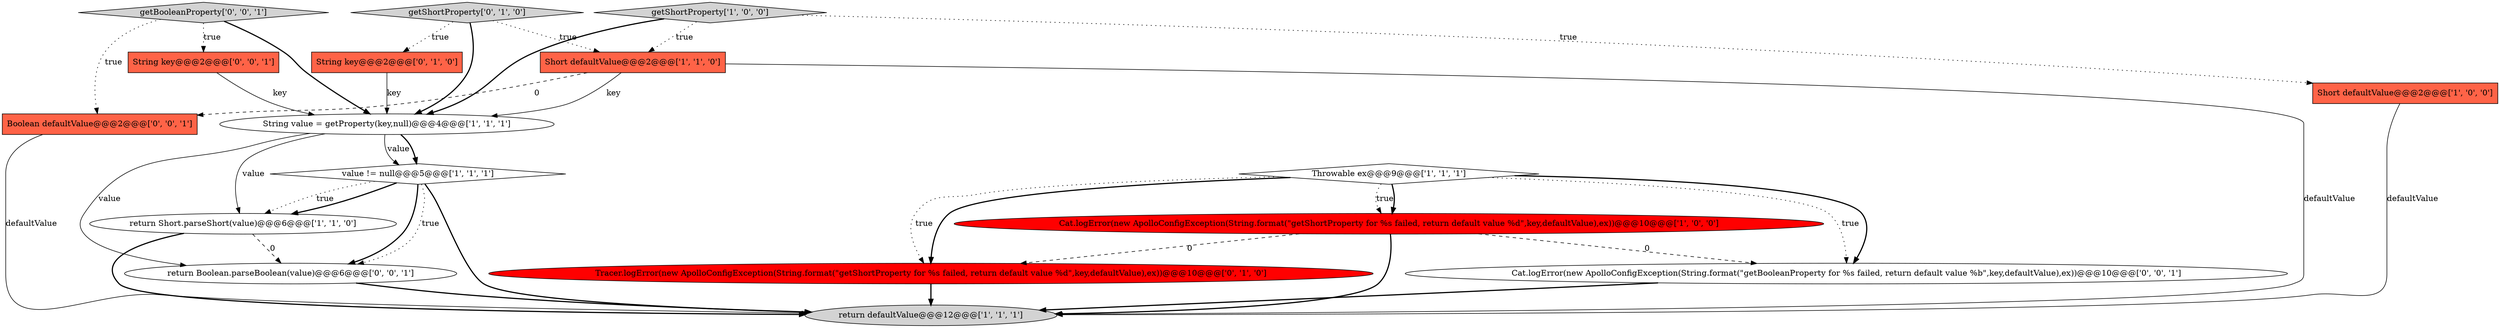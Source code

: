 digraph {
12 [style = filled, label = "getBooleanProperty['0', '0', '1']", fillcolor = lightgray, shape = diamond image = "AAA0AAABBB3BBB"];
14 [style = filled, label = "return Boolean.parseBoolean(value)@@@6@@@['0', '0', '1']", fillcolor = white, shape = ellipse image = "AAA0AAABBB3BBB"];
7 [style = filled, label = "return defaultValue@@@12@@@['1', '1', '1']", fillcolor = lightgray, shape = ellipse image = "AAA0AAABBB1BBB"];
9 [style = filled, label = "String key@@@2@@@['0', '1', '0']", fillcolor = tomato, shape = box image = "AAA0AAABBB2BBB"];
8 [style = filled, label = "Cat.logError(new ApolloConfigException(String.format(\"getShortProperty for %s failed, return default value %d\",key,defaultValue),ex))@@@10@@@['1', '0', '0']", fillcolor = red, shape = ellipse image = "AAA1AAABBB1BBB"];
13 [style = filled, label = "String key@@@2@@@['0', '0', '1']", fillcolor = tomato, shape = box image = "AAA0AAABBB3BBB"];
1 [style = filled, label = "getShortProperty['1', '0', '0']", fillcolor = lightgray, shape = diamond image = "AAA0AAABBB1BBB"];
4 [style = filled, label = "Short defaultValue@@@2@@@['1', '1', '0']", fillcolor = tomato, shape = box image = "AAA0AAABBB1BBB"];
3 [style = filled, label = "return Short.parseShort(value)@@@6@@@['1', '1', '0']", fillcolor = white, shape = ellipse image = "AAA0AAABBB1BBB"];
5 [style = filled, label = "String value = getProperty(key,null)@@@4@@@['1', '1', '1']", fillcolor = white, shape = ellipse image = "AAA0AAABBB1BBB"];
11 [style = filled, label = "getShortProperty['0', '1', '0']", fillcolor = lightgray, shape = diamond image = "AAA0AAABBB2BBB"];
15 [style = filled, label = "Boolean defaultValue@@@2@@@['0', '0', '1']", fillcolor = tomato, shape = box image = "AAA0AAABBB3BBB"];
0 [style = filled, label = "Short defaultValue@@@2@@@['1', '0', '0']", fillcolor = tomato, shape = box image = "AAA0AAABBB1BBB"];
16 [style = filled, label = "Cat.logError(new ApolloConfigException(String.format(\"getBooleanProperty for %s failed, return default value %b\",key,defaultValue),ex))@@@10@@@['0', '0', '1']", fillcolor = white, shape = ellipse image = "AAA0AAABBB3BBB"];
10 [style = filled, label = "Tracer.logError(new ApolloConfigException(String.format(\"getShortProperty for %s failed, return default value %d\",key,defaultValue),ex))@@@10@@@['0', '1', '0']", fillcolor = red, shape = ellipse image = "AAA1AAABBB2BBB"];
6 [style = filled, label = "value != null@@@5@@@['1', '1', '1']", fillcolor = white, shape = diamond image = "AAA0AAABBB1BBB"];
2 [style = filled, label = "Throwable ex@@@9@@@['1', '1', '1']", fillcolor = white, shape = diamond image = "AAA0AAABBB1BBB"];
1->5 [style = bold, label=""];
6->3 [style = bold, label=""];
9->5 [style = solid, label="key"];
8->16 [style = dashed, label="0"];
8->10 [style = dashed, label="0"];
5->3 [style = solid, label="value"];
12->5 [style = bold, label=""];
4->5 [style = solid, label="key"];
16->7 [style = bold, label=""];
5->14 [style = solid, label="value"];
13->5 [style = solid, label="key"];
12->15 [style = dotted, label="true"];
5->6 [style = solid, label="value"];
11->9 [style = dotted, label="true"];
1->4 [style = dotted, label="true"];
11->4 [style = dotted, label="true"];
2->10 [style = bold, label=""];
2->16 [style = dotted, label="true"];
10->7 [style = bold, label=""];
8->7 [style = bold, label=""];
14->7 [style = bold, label=""];
6->14 [style = bold, label=""];
15->7 [style = solid, label="defaultValue"];
11->5 [style = bold, label=""];
6->14 [style = dotted, label="true"];
12->13 [style = dotted, label="true"];
5->6 [style = bold, label=""];
3->7 [style = bold, label=""];
4->15 [style = dashed, label="0"];
0->7 [style = solid, label="defaultValue"];
1->0 [style = dotted, label="true"];
3->14 [style = dashed, label="0"];
6->7 [style = bold, label=""];
6->3 [style = dotted, label="true"];
4->7 [style = solid, label="defaultValue"];
2->8 [style = dotted, label="true"];
2->8 [style = bold, label=""];
2->10 [style = dotted, label="true"];
2->16 [style = bold, label=""];
}
